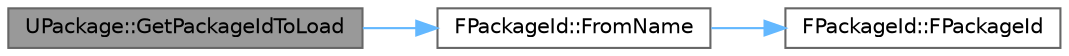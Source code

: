 digraph "UPackage::GetPackageIdToLoad"
{
 // INTERACTIVE_SVG=YES
 // LATEX_PDF_SIZE
  bgcolor="transparent";
  edge [fontname=Helvetica,fontsize=10,labelfontname=Helvetica,labelfontsize=10];
  node [fontname=Helvetica,fontsize=10,shape=box,height=0.2,width=0.4];
  rankdir="LR";
  Node1 [id="Node000001",label="UPackage::GetPackageIdToLoad",height=0.2,width=0.4,color="gray40", fillcolor="grey60", style="filled", fontcolor="black",tooltip="returns the unique package id to load"];
  Node1 -> Node2 [id="edge1_Node000001_Node000002",color="steelblue1",style="solid",tooltip=" "];
  Node2 [id="Node000002",label="FPackageId::FromName",height=0.2,width=0.4,color="grey40", fillcolor="white", style="filled",URL="$d3/dc8/classFPackageId.html#aba1e42d5a05aac2d2192f3a24bf00d87",tooltip=" "];
  Node2 -> Node3 [id="edge2_Node000002_Node000003",color="steelblue1",style="solid",tooltip=" "];
  Node3 [id="Node000003",label="FPackageId::FPackageId",height=0.2,width=0.4,color="grey40", fillcolor="white", style="filled",URL="$d3/dc8/classFPackageId.html#a42a57794b3b0ebfae634e5fe8490c71a",tooltip=" "];
}
